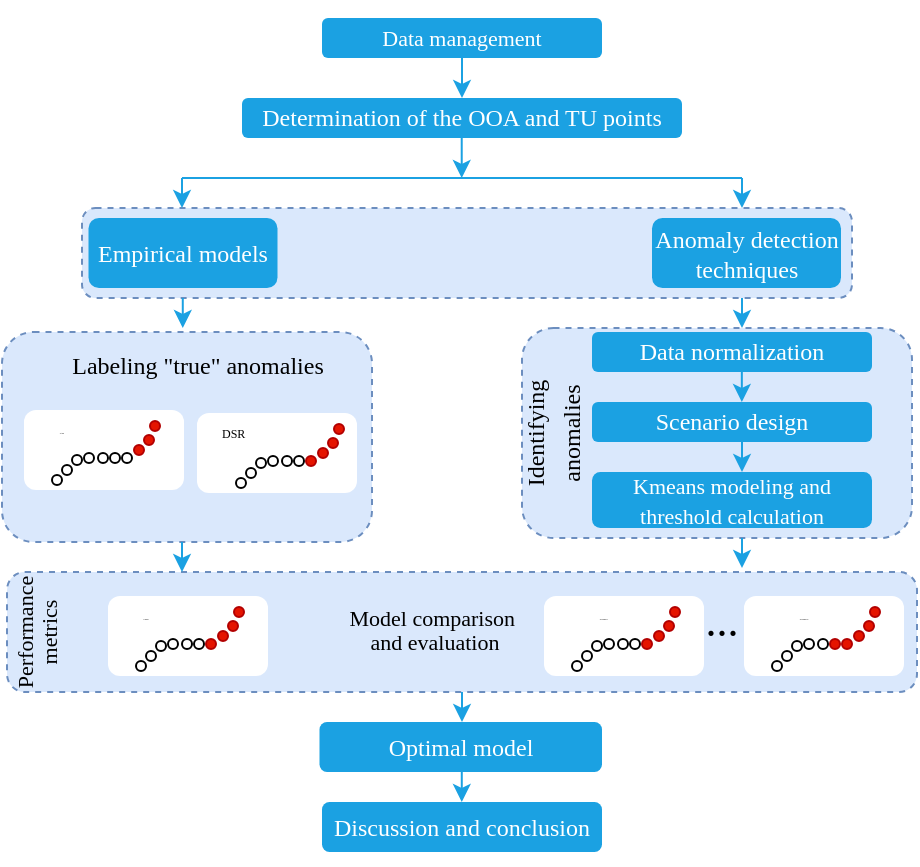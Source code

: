 <mxfile version="24.4.9" type="github">
  <diagram name="第 1 页" id="1TCE8aH31VH_KBF03OiA">
    <mxGraphModel dx="956" dy="472" grid="1" gridSize="5" guides="1" tooltips="1" connect="1" arrows="1" fold="1" page="1" pageScale="1" pageWidth="827" pageHeight="1169" background="#FFFFFF" math="0" shadow="0">
      <root>
        <mxCell id="0" />
        <mxCell id="1" parent="0" />
        <mxCell id="xAId1-LiMJzGDst6A9bV-188" value="" style="rounded=1;whiteSpace=wrap;html=1;dashed=1;fillColor=#dae8fc;strokeColor=#6c8ebf;" parent="1" vertex="1">
          <mxGeometry x="430" y="175" width="195" height="105" as="geometry" />
        </mxCell>
        <mxCell id="xAId1-LiMJzGDst6A9bV-206" value="" style="rounded=1;whiteSpace=wrap;html=1;dashed=1;fillColor=#dae8fc;strokeColor=#6c8ebf;" parent="1" vertex="1">
          <mxGeometry x="210" y="115" width="385" height="45" as="geometry" />
        </mxCell>
        <mxCell id="xAId1-LiMJzGDst6A9bV-185" value="" style="rounded=1;whiteSpace=wrap;html=1;dashed=1;fillColor=#dae8fc;strokeColor=#6c8ebf;" parent="1" vertex="1">
          <mxGeometry x="170" y="177" width="185" height="105" as="geometry" />
        </mxCell>
        <mxCell id="xAId1-LiMJzGDst6A9bV-189" value="" style="rounded=1;whiteSpace=wrap;html=1;dashed=1;fillColor=#dae8fc;strokeColor=#6c8ebf;" parent="1" vertex="1">
          <mxGeometry x="172.5" y="297" width="455" height="60" as="geometry" />
        </mxCell>
        <mxCell id="xAId1-LiMJzGDst6A9bV-1" value="&lt;pre&gt;&lt;font face=&quot;Times New Roman&quot; style=&quot;font-size: 11px;&quot; color=&quot;#ffffff&quot;&gt;Data management&lt;/font&gt;&lt;/pre&gt;" style="rounded=1;whiteSpace=wrap;html=1;fillColor=#1BA1E2;strokeColor=none;fontColor=#ffffff;" parent="1" vertex="1">
          <mxGeometry x="330" y="20" width="140" height="20" as="geometry" />
        </mxCell>
        <mxCell id="xAId1-LiMJzGDst6A9bV-2" value="" style="endArrow=classic;html=1;rounded=0;fillColor=#1ba1e2;strokeColor=#1BA1E2;" parent="1" edge="1">
          <mxGeometry width="50" height="50" relative="1" as="geometry">
            <mxPoint x="400" y="40" as="sourcePoint" />
            <mxPoint x="400" y="60" as="targetPoint" />
          </mxGeometry>
        </mxCell>
        <mxCell id="xAId1-LiMJzGDst6A9bV-3" value="&lt;p&gt;&lt;font face=&quot;Times New Roman&quot;&gt;Determination of the OOA and TU points&lt;/font&gt;&lt;/p&gt;" style="rounded=1;whiteSpace=wrap;html=1;fillColor=#1BA1E2;strokeColor=none;align=center;verticalAlign=middle;fontFamily=Helvetica;fontSize=12;fontColor=#ffffff;" parent="1" vertex="1">
          <mxGeometry x="290" y="60" width="220" height="20" as="geometry" />
        </mxCell>
        <mxCell id="xAId1-LiMJzGDst6A9bV-5" value="" style="endArrow=classic;html=1;rounded=1;align=center;verticalAlign=middle;fontFamily=Helvetica;fontSize=12;fontColor=#ffffff;fillColor=#3399FF;strokeColor=#1BA1E2;" parent="1" edge="1">
          <mxGeometry width="50" height="50" relative="1" as="geometry">
            <mxPoint x="399.86" y="80" as="sourcePoint" />
            <mxPoint x="399.86" y="100" as="targetPoint" />
          </mxGeometry>
        </mxCell>
        <mxCell id="xAId1-LiMJzGDst6A9bV-6" value="" style="endArrow=none;html=1;rounded=0;strokeColor=#1BA1E2;" parent="1" edge="1">
          <mxGeometry width="50" height="50" relative="1" as="geometry">
            <mxPoint x="260" y="100" as="sourcePoint" />
            <mxPoint x="540" y="100" as="targetPoint" />
          </mxGeometry>
        </mxCell>
        <mxCell id="xAId1-LiMJzGDst6A9bV-7" value="" style="endArrow=classic;html=1;rounded=0;strokeColor=#1BA1E2;" parent="1" edge="1">
          <mxGeometry width="50" height="50" relative="1" as="geometry">
            <mxPoint x="260" y="100" as="sourcePoint" />
            <mxPoint x="260" y="115" as="targetPoint" />
          </mxGeometry>
        </mxCell>
        <mxCell id="xAId1-LiMJzGDst6A9bV-68" value="" style="endArrow=classic;html=1;rounded=0;strokeColor=#1BA1E2;" parent="1" edge="1">
          <mxGeometry width="50" height="50" relative="1" as="geometry">
            <mxPoint x="540" y="100" as="sourcePoint" />
            <mxPoint x="540" y="115" as="targetPoint" />
          </mxGeometry>
        </mxCell>
        <mxCell id="xAId1-LiMJzGDst6A9bV-69" value="&lt;p&gt;&lt;font color=&quot;#ffffff&quot; face=&quot;Times New Roman&quot;&gt;Data normalization&lt;/font&gt;&lt;/p&gt;" style="rounded=1;whiteSpace=wrap;html=1;fillColor=#1ba1e2;strokeColor=none;fontColor=#ffffff;" parent="1" vertex="1">
          <mxGeometry x="465" y="177" width="140" height="20" as="geometry" />
        </mxCell>
        <mxCell id="xAId1-LiMJzGDst6A9bV-71" value="&lt;p&gt;&lt;font color=&quot;#ffffff&quot; face=&quot;Times New Roman&quot;&gt;Scenario design&lt;/font&gt;&lt;/p&gt;" style="rounded=1;whiteSpace=wrap;html=1;fillColor=#1ba1e2;strokeColor=none;fontColor=#ffffff;" parent="1" vertex="1">
          <mxGeometry x="465" y="212" width="140" height="20" as="geometry" />
        </mxCell>
        <mxCell id="xAId1-LiMJzGDst6A9bV-73" value="" style="endArrow=classic;html=1;rounded=0;strokeColor=#1BA1E2;" parent="1" edge="1">
          <mxGeometry width="50" height="50" relative="1" as="geometry">
            <mxPoint x="539.92" y="197" as="sourcePoint" />
            <mxPoint x="539.92" y="212" as="targetPoint" />
          </mxGeometry>
        </mxCell>
        <mxCell id="xAId1-LiMJzGDst6A9bV-74" value="" style="group" parent="1" vertex="1" connectable="0">
          <mxGeometry x="212" y="302" width="91" height="47" as="geometry" />
        </mxCell>
        <mxCell id="xAId1-LiMJzGDst6A9bV-75" value="" style="rounded=1;whiteSpace=wrap;html=1;strokeColor=none;" parent="xAId1-LiMJzGDst6A9bV-74" vertex="1">
          <mxGeometry x="11" y="7" width="80" height="40" as="geometry" />
        </mxCell>
        <mxCell id="xAId1-LiMJzGDst6A9bV-76" value="" style="ellipse;whiteSpace=wrap;html=1;aspect=fixed;" parent="xAId1-LiMJzGDst6A9bV-74" vertex="1">
          <mxGeometry x="35" y="29.5" width="5" height="5" as="geometry" />
        </mxCell>
        <mxCell id="xAId1-LiMJzGDst6A9bV-77" value="" style="ellipse;whiteSpace=wrap;html=1;aspect=fixed;" parent="xAId1-LiMJzGDst6A9bV-74" vertex="1">
          <mxGeometry x="25" y="39.5" width="5" height="5" as="geometry" />
        </mxCell>
        <mxCell id="xAId1-LiMJzGDst6A9bV-78" value="" style="ellipse;whiteSpace=wrap;html=1;aspect=fixed;" parent="xAId1-LiMJzGDst6A9bV-74" vertex="1">
          <mxGeometry x="41" y="28.5" width="5" height="5" as="geometry" />
        </mxCell>
        <mxCell id="xAId1-LiMJzGDst6A9bV-79" value="" style="ellipse;whiteSpace=wrap;html=1;aspect=fixed;" parent="xAId1-LiMJzGDst6A9bV-74" vertex="1">
          <mxGeometry x="30" y="34.5" width="5" height="5" as="geometry" />
        </mxCell>
        <mxCell id="xAId1-LiMJzGDst6A9bV-80" value="" style="ellipse;whiteSpace=wrap;html=1;aspect=fixed;" parent="xAId1-LiMJzGDst6A9bV-74" vertex="1">
          <mxGeometry x="54" y="28.5" width="5" height="5" as="geometry" />
        </mxCell>
        <mxCell id="xAId1-LiMJzGDst6A9bV-81" value="" style="ellipse;whiteSpace=wrap;html=1;aspect=fixed;" parent="xAId1-LiMJzGDst6A9bV-74" vertex="1">
          <mxGeometry x="48" y="28.5" width="5" height="5" as="geometry" />
        </mxCell>
        <mxCell id="xAId1-LiMJzGDst6A9bV-82" value="" style="ellipse;whiteSpace=wrap;html=1;aspect=fixed;fillColor=#e51400;fontColor=#ffffff;strokeColor=#B20000;" parent="xAId1-LiMJzGDst6A9bV-74" vertex="1">
          <mxGeometry x="60" y="28.5" width="5" height="5" as="geometry" />
        </mxCell>
        <mxCell id="xAId1-LiMJzGDst6A9bV-83" value="" style="ellipse;whiteSpace=wrap;html=1;aspect=fixed;fillColor=#e51400;fontColor=#ffffff;strokeColor=#B20000;" parent="xAId1-LiMJzGDst6A9bV-74" vertex="1">
          <mxGeometry x="66" y="24.5" width="5" height="5" as="geometry" />
        </mxCell>
        <mxCell id="xAId1-LiMJzGDst6A9bV-84" value="" style="ellipse;whiteSpace=wrap;html=1;aspect=fixed;fillColor=#e51400;fontColor=#ffffff;strokeColor=#B20000;" parent="xAId1-LiMJzGDst6A9bV-74" vertex="1">
          <mxGeometry x="71" y="19.5" width="5" height="5" as="geometry" />
        </mxCell>
        <mxCell id="xAId1-LiMJzGDst6A9bV-85" value="" style="ellipse;whiteSpace=wrap;html=1;aspect=fixed;fillColor=#e51400;fontColor=#ffffff;strokeColor=#B20000;" parent="xAId1-LiMJzGDst6A9bV-74" vertex="1">
          <mxGeometry x="74" y="12.5" width="5" height="5" as="geometry" />
        </mxCell>
        <mxCell id="xAId1-LiMJzGDst6A9bV-86" value="&lt;font face=&quot;Times New Roman&quot; style=&quot;font-size: 1px;&quot;&gt;Union&lt;/font&gt;" style="text;html=1;align=center;verticalAlign=middle;whiteSpace=wrap;rounded=0;" parent="xAId1-LiMJzGDst6A9bV-74" vertex="1">
          <mxGeometry width="60" height="30" as="geometry" />
        </mxCell>
        <mxCell id="xAId1-LiMJzGDst6A9bV-88" value="" style="endArrow=classic;html=1;rounded=0;strokeColor=#1BA1E2;" parent="1" edge="1">
          <mxGeometry width="50" height="50" relative="1" as="geometry">
            <mxPoint x="540" y="232" as="sourcePoint" />
            <mxPoint x="540" y="247" as="targetPoint" />
          </mxGeometry>
        </mxCell>
        <mxCell id="xAId1-LiMJzGDst6A9bV-89" value="&lt;p&gt;&lt;font style=&quot;font-size: 11px;&quot; color=&quot;#ffffff&quot; face=&quot;Times New Roman&quot;&gt;Kmeans modeling and threshold calculation&lt;/font&gt;&lt;/p&gt;" style="rounded=1;whiteSpace=wrap;html=1;fillColor=#1ba1e2;strokeColor=none;fontColor=#ffffff;" parent="1" vertex="1">
          <mxGeometry x="465" y="247" width="140" height="28" as="geometry" />
        </mxCell>
        <mxCell id="xAId1-LiMJzGDst6A9bV-90" value="" style="group" parent="1" vertex="1" connectable="0">
          <mxGeometry x="430" y="302" width="91" height="47" as="geometry" />
        </mxCell>
        <mxCell id="xAId1-LiMJzGDst6A9bV-91" value="" style="rounded=1;whiteSpace=wrap;html=1;strokeColor=none;" parent="xAId1-LiMJzGDst6A9bV-90" vertex="1">
          <mxGeometry x="11" y="7" width="80" height="40" as="geometry" />
        </mxCell>
        <mxCell id="xAId1-LiMJzGDst6A9bV-92" value="" style="ellipse;whiteSpace=wrap;html=1;aspect=fixed;" parent="xAId1-LiMJzGDst6A9bV-90" vertex="1">
          <mxGeometry x="35" y="29.5" width="5" height="5" as="geometry" />
        </mxCell>
        <mxCell id="xAId1-LiMJzGDst6A9bV-93" value="" style="ellipse;whiteSpace=wrap;html=1;aspect=fixed;" parent="xAId1-LiMJzGDst6A9bV-90" vertex="1">
          <mxGeometry x="25" y="39.5" width="5" height="5" as="geometry" />
        </mxCell>
        <mxCell id="xAId1-LiMJzGDst6A9bV-94" value="" style="ellipse;whiteSpace=wrap;html=1;aspect=fixed;" parent="xAId1-LiMJzGDst6A9bV-90" vertex="1">
          <mxGeometry x="41" y="28.5" width="5" height="5" as="geometry" />
        </mxCell>
        <mxCell id="xAId1-LiMJzGDst6A9bV-95" value="" style="ellipse;whiteSpace=wrap;html=1;aspect=fixed;" parent="xAId1-LiMJzGDst6A9bV-90" vertex="1">
          <mxGeometry x="30" y="34.5" width="5" height="5" as="geometry" />
        </mxCell>
        <mxCell id="xAId1-LiMJzGDst6A9bV-96" value="" style="ellipse;whiteSpace=wrap;html=1;aspect=fixed;" parent="xAId1-LiMJzGDst6A9bV-90" vertex="1">
          <mxGeometry x="54" y="28.5" width="5" height="5" as="geometry" />
        </mxCell>
        <mxCell id="xAId1-LiMJzGDst6A9bV-97" value="" style="ellipse;whiteSpace=wrap;html=1;aspect=fixed;" parent="xAId1-LiMJzGDst6A9bV-90" vertex="1">
          <mxGeometry x="48" y="28.5" width="5" height="5" as="geometry" />
        </mxCell>
        <mxCell id="xAId1-LiMJzGDst6A9bV-98" value="" style="ellipse;whiteSpace=wrap;html=1;aspect=fixed;fillColor=#e51400;fontColor=#ffffff;strokeColor=#B20000;" parent="xAId1-LiMJzGDst6A9bV-90" vertex="1">
          <mxGeometry x="60" y="28.5" width="5" height="5" as="geometry" />
        </mxCell>
        <mxCell id="xAId1-LiMJzGDst6A9bV-99" value="" style="ellipse;whiteSpace=wrap;html=1;aspect=fixed;fillColor=#e51400;fontColor=#ffffff;strokeColor=#B20000;" parent="xAId1-LiMJzGDst6A9bV-90" vertex="1">
          <mxGeometry x="66" y="24.5" width="5" height="5" as="geometry" />
        </mxCell>
        <mxCell id="xAId1-LiMJzGDst6A9bV-100" value="" style="ellipse;whiteSpace=wrap;html=1;aspect=fixed;fillColor=#e51400;fontColor=#ffffff;strokeColor=#B20000;" parent="xAId1-LiMJzGDst6A9bV-90" vertex="1">
          <mxGeometry x="71" y="19.5" width="5" height="5" as="geometry" />
        </mxCell>
        <mxCell id="xAId1-LiMJzGDst6A9bV-101" value="" style="ellipse;whiteSpace=wrap;html=1;aspect=fixed;fillColor=#e51400;fontColor=#ffffff;strokeColor=#B20000;" parent="xAId1-LiMJzGDst6A9bV-90" vertex="1">
          <mxGeometry x="74" y="12.5" width="5" height="5" as="geometry" />
        </mxCell>
        <mxCell id="xAId1-LiMJzGDst6A9bV-102" value="&lt;font face=&quot;Times New Roman&quot; style=&quot;font-size: 1px;&quot;&gt;Scenario 1&lt;/font&gt;" style="text;html=1;align=center;verticalAlign=middle;whiteSpace=wrap;rounded=0;" parent="xAId1-LiMJzGDst6A9bV-90" vertex="1">
          <mxGeometry x="11" width="60" height="30" as="geometry" />
        </mxCell>
        <mxCell id="xAId1-LiMJzGDst6A9bV-143" value="" style="group" parent="1" vertex="1" connectable="0">
          <mxGeometry x="530" y="302" width="91" height="47" as="geometry" />
        </mxCell>
        <mxCell id="xAId1-LiMJzGDst6A9bV-144" value="" style="rounded=1;whiteSpace=wrap;html=1;strokeColor=none;" parent="xAId1-LiMJzGDst6A9bV-143" vertex="1">
          <mxGeometry x="11" y="7" width="80" height="40" as="geometry" />
        </mxCell>
        <mxCell id="xAId1-LiMJzGDst6A9bV-145" value="" style="ellipse;whiteSpace=wrap;html=1;aspect=fixed;" parent="xAId1-LiMJzGDst6A9bV-143" vertex="1">
          <mxGeometry x="35" y="29.5" width="5" height="5" as="geometry" />
        </mxCell>
        <mxCell id="xAId1-LiMJzGDst6A9bV-146" value="" style="ellipse;whiteSpace=wrap;html=1;aspect=fixed;" parent="xAId1-LiMJzGDst6A9bV-143" vertex="1">
          <mxGeometry x="25" y="39.5" width="5" height="5" as="geometry" />
        </mxCell>
        <mxCell id="xAId1-LiMJzGDst6A9bV-147" value="" style="ellipse;whiteSpace=wrap;html=1;aspect=fixed;" parent="xAId1-LiMJzGDst6A9bV-143" vertex="1">
          <mxGeometry x="41" y="28.5" width="5" height="5" as="geometry" />
        </mxCell>
        <mxCell id="xAId1-LiMJzGDst6A9bV-148" value="" style="ellipse;whiteSpace=wrap;html=1;aspect=fixed;" parent="xAId1-LiMJzGDst6A9bV-143" vertex="1">
          <mxGeometry x="30" y="34.5" width="5" height="5" as="geometry" />
        </mxCell>
        <mxCell id="xAId1-LiMJzGDst6A9bV-149" value="" style="ellipse;whiteSpace=wrap;html=1;aspect=fixed;fillColor=#e51400;fontColor=#ffffff;strokeColor=#B20000;" parent="xAId1-LiMJzGDst6A9bV-143" vertex="1">
          <mxGeometry x="54" y="28.5" width="5" height="5" as="geometry" />
        </mxCell>
        <mxCell id="xAId1-LiMJzGDst6A9bV-150" value="" style="ellipse;whiteSpace=wrap;html=1;aspect=fixed;" parent="xAId1-LiMJzGDst6A9bV-143" vertex="1">
          <mxGeometry x="48" y="28.5" width="5" height="5" as="geometry" />
        </mxCell>
        <mxCell id="xAId1-LiMJzGDst6A9bV-151" value="" style="ellipse;whiteSpace=wrap;html=1;aspect=fixed;fillColor=#e51400;fontColor=#ffffff;strokeColor=#B20000;" parent="xAId1-LiMJzGDst6A9bV-143" vertex="1">
          <mxGeometry x="60" y="28.5" width="5" height="5" as="geometry" />
        </mxCell>
        <mxCell id="xAId1-LiMJzGDst6A9bV-152" value="" style="ellipse;whiteSpace=wrap;html=1;aspect=fixed;fillColor=#e51400;fontColor=#ffffff;strokeColor=#B20000;" parent="xAId1-LiMJzGDst6A9bV-143" vertex="1">
          <mxGeometry x="66" y="24.5" width="5" height="5" as="geometry" />
        </mxCell>
        <mxCell id="xAId1-LiMJzGDst6A9bV-153" value="" style="ellipse;whiteSpace=wrap;html=1;aspect=fixed;fillColor=#e51400;fontColor=#ffffff;strokeColor=#B20000;" parent="xAId1-LiMJzGDst6A9bV-143" vertex="1">
          <mxGeometry x="71" y="19.5" width="5" height="5" as="geometry" />
        </mxCell>
        <mxCell id="xAId1-LiMJzGDst6A9bV-154" value="" style="ellipse;whiteSpace=wrap;html=1;aspect=fixed;fillColor=#e51400;fontColor=#ffffff;strokeColor=#B20000;" parent="xAId1-LiMJzGDst6A9bV-143" vertex="1">
          <mxGeometry x="74" y="12.5" width="5" height="5" as="geometry" />
        </mxCell>
        <mxCell id="xAId1-LiMJzGDst6A9bV-155" value="&lt;font face=&quot;Times New Roman&quot; style=&quot;font-size: 1px;&quot;&gt;Scenario n&lt;/font&gt;" style="text;html=1;align=center;verticalAlign=middle;whiteSpace=wrap;rounded=0;" parent="xAId1-LiMJzGDst6A9bV-143" vertex="1">
          <mxGeometry x="11" width="60" height="30" as="geometry" />
        </mxCell>
        <mxCell id="xAId1-LiMJzGDst6A9bV-156" value="&lt;font style=&quot;font-size: 22px;&quot; face=&quot;Times New Roman&quot;&gt;...&lt;/font&gt;" style="text;html=1;align=center;verticalAlign=middle;whiteSpace=wrap;rounded=0;" parent="xAId1-LiMJzGDst6A9bV-143" vertex="1">
          <mxGeometry x="-30" y="4.5" width="60" height="30" as="geometry" />
        </mxCell>
        <mxCell id="xAId1-LiMJzGDst6A9bV-187" value="" style="group" parent="1" vertex="1" connectable="0">
          <mxGeometry x="170" y="209" width="91" height="47" as="geometry" />
        </mxCell>
        <mxCell id="xAId1-LiMJzGDst6A9bV-9" value="" style="rounded=1;whiteSpace=wrap;html=1;strokeColor=none;container=0;" parent="xAId1-LiMJzGDst6A9bV-187" vertex="1">
          <mxGeometry x="11" y="7" width="80" height="40" as="geometry" />
        </mxCell>
        <mxCell id="xAId1-LiMJzGDst6A9bV-12" value="" style="ellipse;whiteSpace=wrap;html=1;aspect=fixed;container=0;" parent="xAId1-LiMJzGDst6A9bV-187" vertex="1">
          <mxGeometry x="35" y="29.5" width="5" height="5" as="geometry" />
        </mxCell>
        <mxCell id="xAId1-LiMJzGDst6A9bV-13" value="" style="ellipse;whiteSpace=wrap;html=1;aspect=fixed;container=0;" parent="xAId1-LiMJzGDst6A9bV-187" vertex="1">
          <mxGeometry x="25" y="39.5" width="5" height="5" as="geometry" />
        </mxCell>
        <mxCell id="xAId1-LiMJzGDst6A9bV-14" value="" style="ellipse;whiteSpace=wrap;html=1;aspect=fixed;container=0;" parent="xAId1-LiMJzGDst6A9bV-187" vertex="1">
          <mxGeometry x="41" y="28.5" width="5" height="5" as="geometry" />
        </mxCell>
        <mxCell id="xAId1-LiMJzGDst6A9bV-16" value="" style="ellipse;whiteSpace=wrap;html=1;aspect=fixed;container=0;" parent="xAId1-LiMJzGDst6A9bV-187" vertex="1">
          <mxGeometry x="30" y="34.5" width="5" height="5" as="geometry" />
        </mxCell>
        <mxCell id="xAId1-LiMJzGDst6A9bV-24" value="" style="ellipse;whiteSpace=wrap;html=1;aspect=fixed;container=0;" parent="xAId1-LiMJzGDst6A9bV-187" vertex="1">
          <mxGeometry x="54" y="28.5" width="5" height="5" as="geometry" />
        </mxCell>
        <mxCell id="xAId1-LiMJzGDst6A9bV-25" value="" style="ellipse;whiteSpace=wrap;html=1;aspect=fixed;container=0;" parent="xAId1-LiMJzGDst6A9bV-187" vertex="1">
          <mxGeometry x="48" y="28.5" width="5" height="5" as="geometry" />
        </mxCell>
        <mxCell id="xAId1-LiMJzGDst6A9bV-26" value="" style="ellipse;whiteSpace=wrap;html=1;aspect=fixed;container=0;" parent="xAId1-LiMJzGDst6A9bV-187" vertex="1">
          <mxGeometry x="60" y="28.5" width="5" height="5" as="geometry" />
        </mxCell>
        <mxCell id="xAId1-LiMJzGDst6A9bV-27" value="" style="ellipse;whiteSpace=wrap;html=1;aspect=fixed;fillColor=#e51400;fontColor=#ffffff;strokeColor=#B20000;container=0;" parent="xAId1-LiMJzGDst6A9bV-187" vertex="1">
          <mxGeometry x="66" y="24.5" width="5" height="5" as="geometry" />
        </mxCell>
        <mxCell id="xAId1-LiMJzGDst6A9bV-28" value="" style="ellipse;whiteSpace=wrap;html=1;aspect=fixed;fillColor=#e51400;fontColor=#ffffff;strokeColor=#B20000;container=0;" parent="xAId1-LiMJzGDst6A9bV-187" vertex="1">
          <mxGeometry x="71" y="19.5" width="5" height="5" as="geometry" />
        </mxCell>
        <mxCell id="xAId1-LiMJzGDst6A9bV-30" value="" style="ellipse;whiteSpace=wrap;html=1;aspect=fixed;fillColor=#e51400;fontColor=#ffffff;strokeColor=#B20000;container=0;" parent="xAId1-LiMJzGDst6A9bV-187" vertex="1">
          <mxGeometry x="74" y="12.5" width="5" height="5" as="geometry" />
        </mxCell>
        <mxCell id="xAId1-LiMJzGDst6A9bV-61" value="&lt;font face=&quot;Times New Roman&quot; style=&quot;font-size: 1px;&quot;&gt;TAM&lt;/font&gt;" style="text;html=1;align=center;verticalAlign=middle;whiteSpace=wrap;rounded=0;container=0;" parent="xAId1-LiMJzGDst6A9bV-187" vertex="1">
          <mxGeometry width="60" height="30" as="geometry" />
        </mxCell>
        <mxCell id="xAId1-LiMJzGDst6A9bV-190" value="&lt;font face=&quot;Times New Roman&quot;&gt;Labeling &quot;true&quot; anomalies&lt;/font&gt;" style="text;html=1;align=center;verticalAlign=middle;whiteSpace=wrap;rounded=0;" parent="1" vertex="1">
          <mxGeometry x="187.5" y="179" width="160" height="30" as="geometry" />
        </mxCell>
        <mxCell id="xAId1-LiMJzGDst6A9bV-192" value="" style="group" parent="1" vertex="1" connectable="0">
          <mxGeometry x="267.5" y="212" width="80" height="45.5" as="geometry" />
        </mxCell>
        <mxCell id="xAId1-LiMJzGDst6A9bV-191" value="" style="group" parent="xAId1-LiMJzGDst6A9bV-192" vertex="1" connectable="0">
          <mxGeometry y="5.5" width="80" height="40" as="geometry" />
        </mxCell>
        <mxCell id="xAId1-LiMJzGDst6A9bV-64" value="" style="rounded=1;whiteSpace=wrap;html=1;strokeColor=none;container=0;" parent="xAId1-LiMJzGDst6A9bV-191" vertex="1">
          <mxGeometry width="80" height="40" as="geometry" />
        </mxCell>
        <mxCell id="xAId1-LiMJzGDst6A9bV-51" value="" style="ellipse;whiteSpace=wrap;html=1;aspect=fixed;container=0;" parent="xAId1-LiMJzGDst6A9bV-191" vertex="1">
          <mxGeometry x="29.5" y="22.5" width="5" height="5" as="geometry" />
        </mxCell>
        <mxCell id="xAId1-LiMJzGDst6A9bV-52" value="" style="ellipse;whiteSpace=wrap;html=1;aspect=fixed;container=0;" parent="xAId1-LiMJzGDst6A9bV-191" vertex="1">
          <mxGeometry x="19.5" y="32.5" width="5" height="5" as="geometry" />
        </mxCell>
        <mxCell id="xAId1-LiMJzGDst6A9bV-53" value="" style="ellipse;whiteSpace=wrap;html=1;aspect=fixed;container=0;" parent="xAId1-LiMJzGDst6A9bV-191" vertex="1">
          <mxGeometry x="35.5" y="21.5" width="5" height="5" as="geometry" />
        </mxCell>
        <mxCell id="xAId1-LiMJzGDst6A9bV-54" value="" style="ellipse;whiteSpace=wrap;html=1;aspect=fixed;container=0;" parent="xAId1-LiMJzGDst6A9bV-191" vertex="1">
          <mxGeometry x="24.5" y="27.5" width="5" height="5" as="geometry" />
        </mxCell>
        <mxCell id="xAId1-LiMJzGDst6A9bV-55" value="" style="ellipse;whiteSpace=wrap;html=1;aspect=fixed;container=0;" parent="xAId1-LiMJzGDst6A9bV-191" vertex="1">
          <mxGeometry x="48.5" y="21.5" width="5" height="5" as="geometry" />
        </mxCell>
        <mxCell id="xAId1-LiMJzGDst6A9bV-56" value="" style="ellipse;whiteSpace=wrap;html=1;aspect=fixed;container=0;" parent="xAId1-LiMJzGDst6A9bV-191" vertex="1">
          <mxGeometry x="42.5" y="21.5" width="5" height="5" as="geometry" />
        </mxCell>
        <mxCell id="xAId1-LiMJzGDst6A9bV-57" value="" style="ellipse;whiteSpace=wrap;html=1;aspect=fixed;fillColor=#e51400;fontColor=#ffffff;strokeColor=#B20000;container=0;" parent="xAId1-LiMJzGDst6A9bV-191" vertex="1">
          <mxGeometry x="54.5" y="21.5" width="5" height="5" as="geometry" />
        </mxCell>
        <mxCell id="xAId1-LiMJzGDst6A9bV-58" value="" style="ellipse;whiteSpace=wrap;html=1;aspect=fixed;fillColor=#e51400;fontColor=#ffffff;strokeColor=#B20000;container=0;" parent="xAId1-LiMJzGDst6A9bV-191" vertex="1">
          <mxGeometry x="60.5" y="17.5" width="5" height="5" as="geometry" />
        </mxCell>
        <mxCell id="xAId1-LiMJzGDst6A9bV-59" value="" style="ellipse;whiteSpace=wrap;html=1;aspect=fixed;fillColor=#e51400;fontColor=#ffffff;strokeColor=#B20000;container=0;" parent="xAId1-LiMJzGDst6A9bV-191" vertex="1">
          <mxGeometry x="65.5" y="12.5" width="5" height="5" as="geometry" />
        </mxCell>
        <mxCell id="xAId1-LiMJzGDst6A9bV-60" value="" style="ellipse;whiteSpace=wrap;html=1;aspect=fixed;fillColor=#e51400;fontColor=#ffffff;strokeColor=#B20000;container=0;" parent="xAId1-LiMJzGDst6A9bV-191" vertex="1">
          <mxGeometry x="68.5" y="5.5" width="5" height="5" as="geometry" />
        </mxCell>
        <mxCell id="xAId1-LiMJzGDst6A9bV-65" value="&lt;div style=&quot;text-align: center;&quot;&gt;&lt;span style=&quot;background-color: initial;&quot;&gt;&lt;font style=&quot;font-size: 6px;&quot; face=&quot;Times New Roman&quot;&gt;DSR&lt;/font&gt;&lt;/span&gt;&lt;/div&gt;" style="text;whiteSpace=wrap;html=1;container=0;" parent="xAId1-LiMJzGDst6A9bV-192" vertex="1">
          <mxGeometry x="10.5" width="50" height="35" as="geometry" />
        </mxCell>
        <mxCell id="xAId1-LiMJzGDst6A9bV-193" value="&lt;p style=&quot;line-height: 90%;&quot;&gt;&lt;font face=&quot;Times New Roman&quot;&gt;Identifying&lt;/font&gt;&lt;/p&gt;&lt;p style=&quot;line-height: 0%;&quot;&gt;&lt;font face=&quot;Times New Roman&quot;&gt;anomalies&lt;/font&gt;&lt;/p&gt;" style="text;html=1;align=center;verticalAlign=middle;whiteSpace=wrap;rounded=0;rotation=-90;" parent="1" vertex="1">
          <mxGeometry x="385" y="205.5" width="115" height="44" as="geometry" />
        </mxCell>
        <mxCell id="xAId1-LiMJzGDst6A9bV-194" value="" style="endArrow=classic;html=1;rounded=0;strokeColor=#1BA1E2;" parent="1" edge="1">
          <mxGeometry width="50" height="50" relative="1" as="geometry">
            <mxPoint x="260" y="282" as="sourcePoint" />
            <mxPoint x="260" y="297" as="targetPoint" />
          </mxGeometry>
        </mxCell>
        <mxCell id="xAId1-LiMJzGDst6A9bV-195" value="" style="endArrow=classic;html=1;rounded=0;strokeColor=#1BA1E2;" parent="1" edge="1">
          <mxGeometry width="50" height="50" relative="1" as="geometry">
            <mxPoint x="540" y="280" as="sourcePoint" />
            <mxPoint x="540" y="295" as="targetPoint" />
          </mxGeometry>
        </mxCell>
        <mxCell id="xAId1-LiMJzGDst6A9bV-196" value="&lt;p style=&quot;line-height: 10%; font-size: 11px;&quot;&gt;&lt;font style=&quot;font-size: 11px;&quot; face=&quot;Times New Roman&quot;&gt;Performance&lt;/font&gt;&lt;/p&gt;&lt;p style=&quot;line-height: 10%; font-size: 11px;&quot;&gt;&lt;font style=&quot;font-size: 11px;&quot; face=&quot;Times New Roman&quot;&gt;metrics&lt;/font&gt;&lt;/p&gt;" style="text;html=1;align=center;verticalAlign=middle;whiteSpace=wrap;rounded=0;rotation=-90;" parent="1" vertex="1">
          <mxGeometry x="130" y="309.5" width="115" height="35" as="geometry" />
        </mxCell>
        <mxCell id="xAId1-LiMJzGDst6A9bV-197" value="" style="endArrow=classic;html=1;rounded=0;exitX=0.5;exitY=1;exitDx=0;exitDy=0;strokeColor=#1BA1E2;" parent="1" source="xAId1-LiMJzGDst6A9bV-189" edge="1">
          <mxGeometry width="50" height="50" relative="1" as="geometry">
            <mxPoint x="500" y="387" as="sourcePoint" />
            <mxPoint x="400" y="372" as="targetPoint" />
          </mxGeometry>
        </mxCell>
        <mxCell id="xAId1-LiMJzGDst6A9bV-200" value="&lt;p&gt;&lt;font color=&quot;#ffffff&quot; face=&quot;Times New Roman&quot;&gt;Optimal model&lt;/font&gt;&lt;/p&gt;" style="rounded=1;whiteSpace=wrap;html=1;fillColor=#1ba1e2;strokeColor=none;fontColor=#ffffff;" parent="1" vertex="1">
          <mxGeometry x="328.75" y="372" width="141.25" height="25" as="geometry" />
        </mxCell>
        <mxCell id="xAId1-LiMJzGDst6A9bV-202" value="" style="endArrow=classic;html=1;rounded=0;strokeColor=#1BA1E2;" parent="1" edge="1">
          <mxGeometry width="50" height="50" relative="1" as="geometry">
            <mxPoint x="399.89" y="397" as="sourcePoint" />
            <mxPoint x="399.89" y="412" as="targetPoint" />
          </mxGeometry>
        </mxCell>
        <mxCell id="xAId1-LiMJzGDst6A9bV-203" value="&lt;p&gt;&lt;font color=&quot;#ffffff&quot; face=&quot;Times New Roman&quot;&gt;Discussion and conclusion&lt;/font&gt;&lt;/p&gt;" style="rounded=1;whiteSpace=wrap;html=1;fillColor=#1ba1e2;strokeColor=none;fontColor=#ffffff;" parent="1" vertex="1">
          <mxGeometry x="330" y="412" width="140" height="25" as="geometry" />
        </mxCell>
        <mxCell id="xAId1-LiMJzGDst6A9bV-204" value="&lt;p&gt;&lt;font color=&quot;#ffffff&quot; face=&quot;Times New Roman&quot;&gt;Empirical models&lt;/font&gt;&lt;/p&gt;" style="rounded=1;whiteSpace=wrap;html=1;fillColor=#1ba1e2;strokeColor=none;fontColor=#ffffff;" parent="1" vertex="1">
          <mxGeometry x="213.25" y="120" width="94.5" height="35" as="geometry" />
        </mxCell>
        <mxCell id="xAId1-LiMJzGDst6A9bV-205" value="&lt;p&gt;&lt;font color=&quot;#ffffff&quot; face=&quot;Times New Roman&quot;&gt;Anomaly detection techniques&lt;/font&gt;&lt;/p&gt;" style="rounded=1;whiteSpace=wrap;html=1;fillColor=#1ba1e2;strokeColor=none;fontColor=#ffffff;" parent="1" vertex="1">
          <mxGeometry x="495" y="120" width="94.5" height="35" as="geometry" />
        </mxCell>
        <mxCell id="xAId1-LiMJzGDst6A9bV-207" value="" style="endArrow=classic;html=1;rounded=0;strokeColor=#1BA1E2;" parent="1" edge="1">
          <mxGeometry width="50" height="50" relative="1" as="geometry">
            <mxPoint x="540" y="160" as="sourcePoint" />
            <mxPoint x="540" y="175" as="targetPoint" />
          </mxGeometry>
        </mxCell>
        <mxCell id="xAId1-LiMJzGDst6A9bV-208" value="" style="endArrow=classic;html=1;rounded=0;strokeColor=#1BA1E2;" parent="1" edge="1">
          <mxGeometry width="50" height="50" relative="1" as="geometry">
            <mxPoint x="260.39" y="160" as="sourcePoint" />
            <mxPoint x="260.39" y="175" as="targetPoint" />
          </mxGeometry>
        </mxCell>
        <mxCell id="xAId1-LiMJzGDst6A9bV-209" value="&lt;p style=&quot;line-height: 10%; font-size: 11px;&quot;&gt;&lt;font face=&quot;Times New Roman&quot;&gt;Model comparison&amp;nbsp;&lt;/font&gt;&lt;/p&gt;&lt;p style=&quot;line-height: 10%; font-size: 11px;&quot;&gt;&lt;font face=&quot;Times New Roman&quot;&gt;and evaluation&lt;/font&gt;&lt;/p&gt;" style="text;html=1;align=center;verticalAlign=middle;whiteSpace=wrap;rounded=0;rotation=0;" parent="1" vertex="1">
          <mxGeometry x="328.75" y="308" width="115" height="35" as="geometry" />
        </mxCell>
      </root>
    </mxGraphModel>
  </diagram>
</mxfile>
